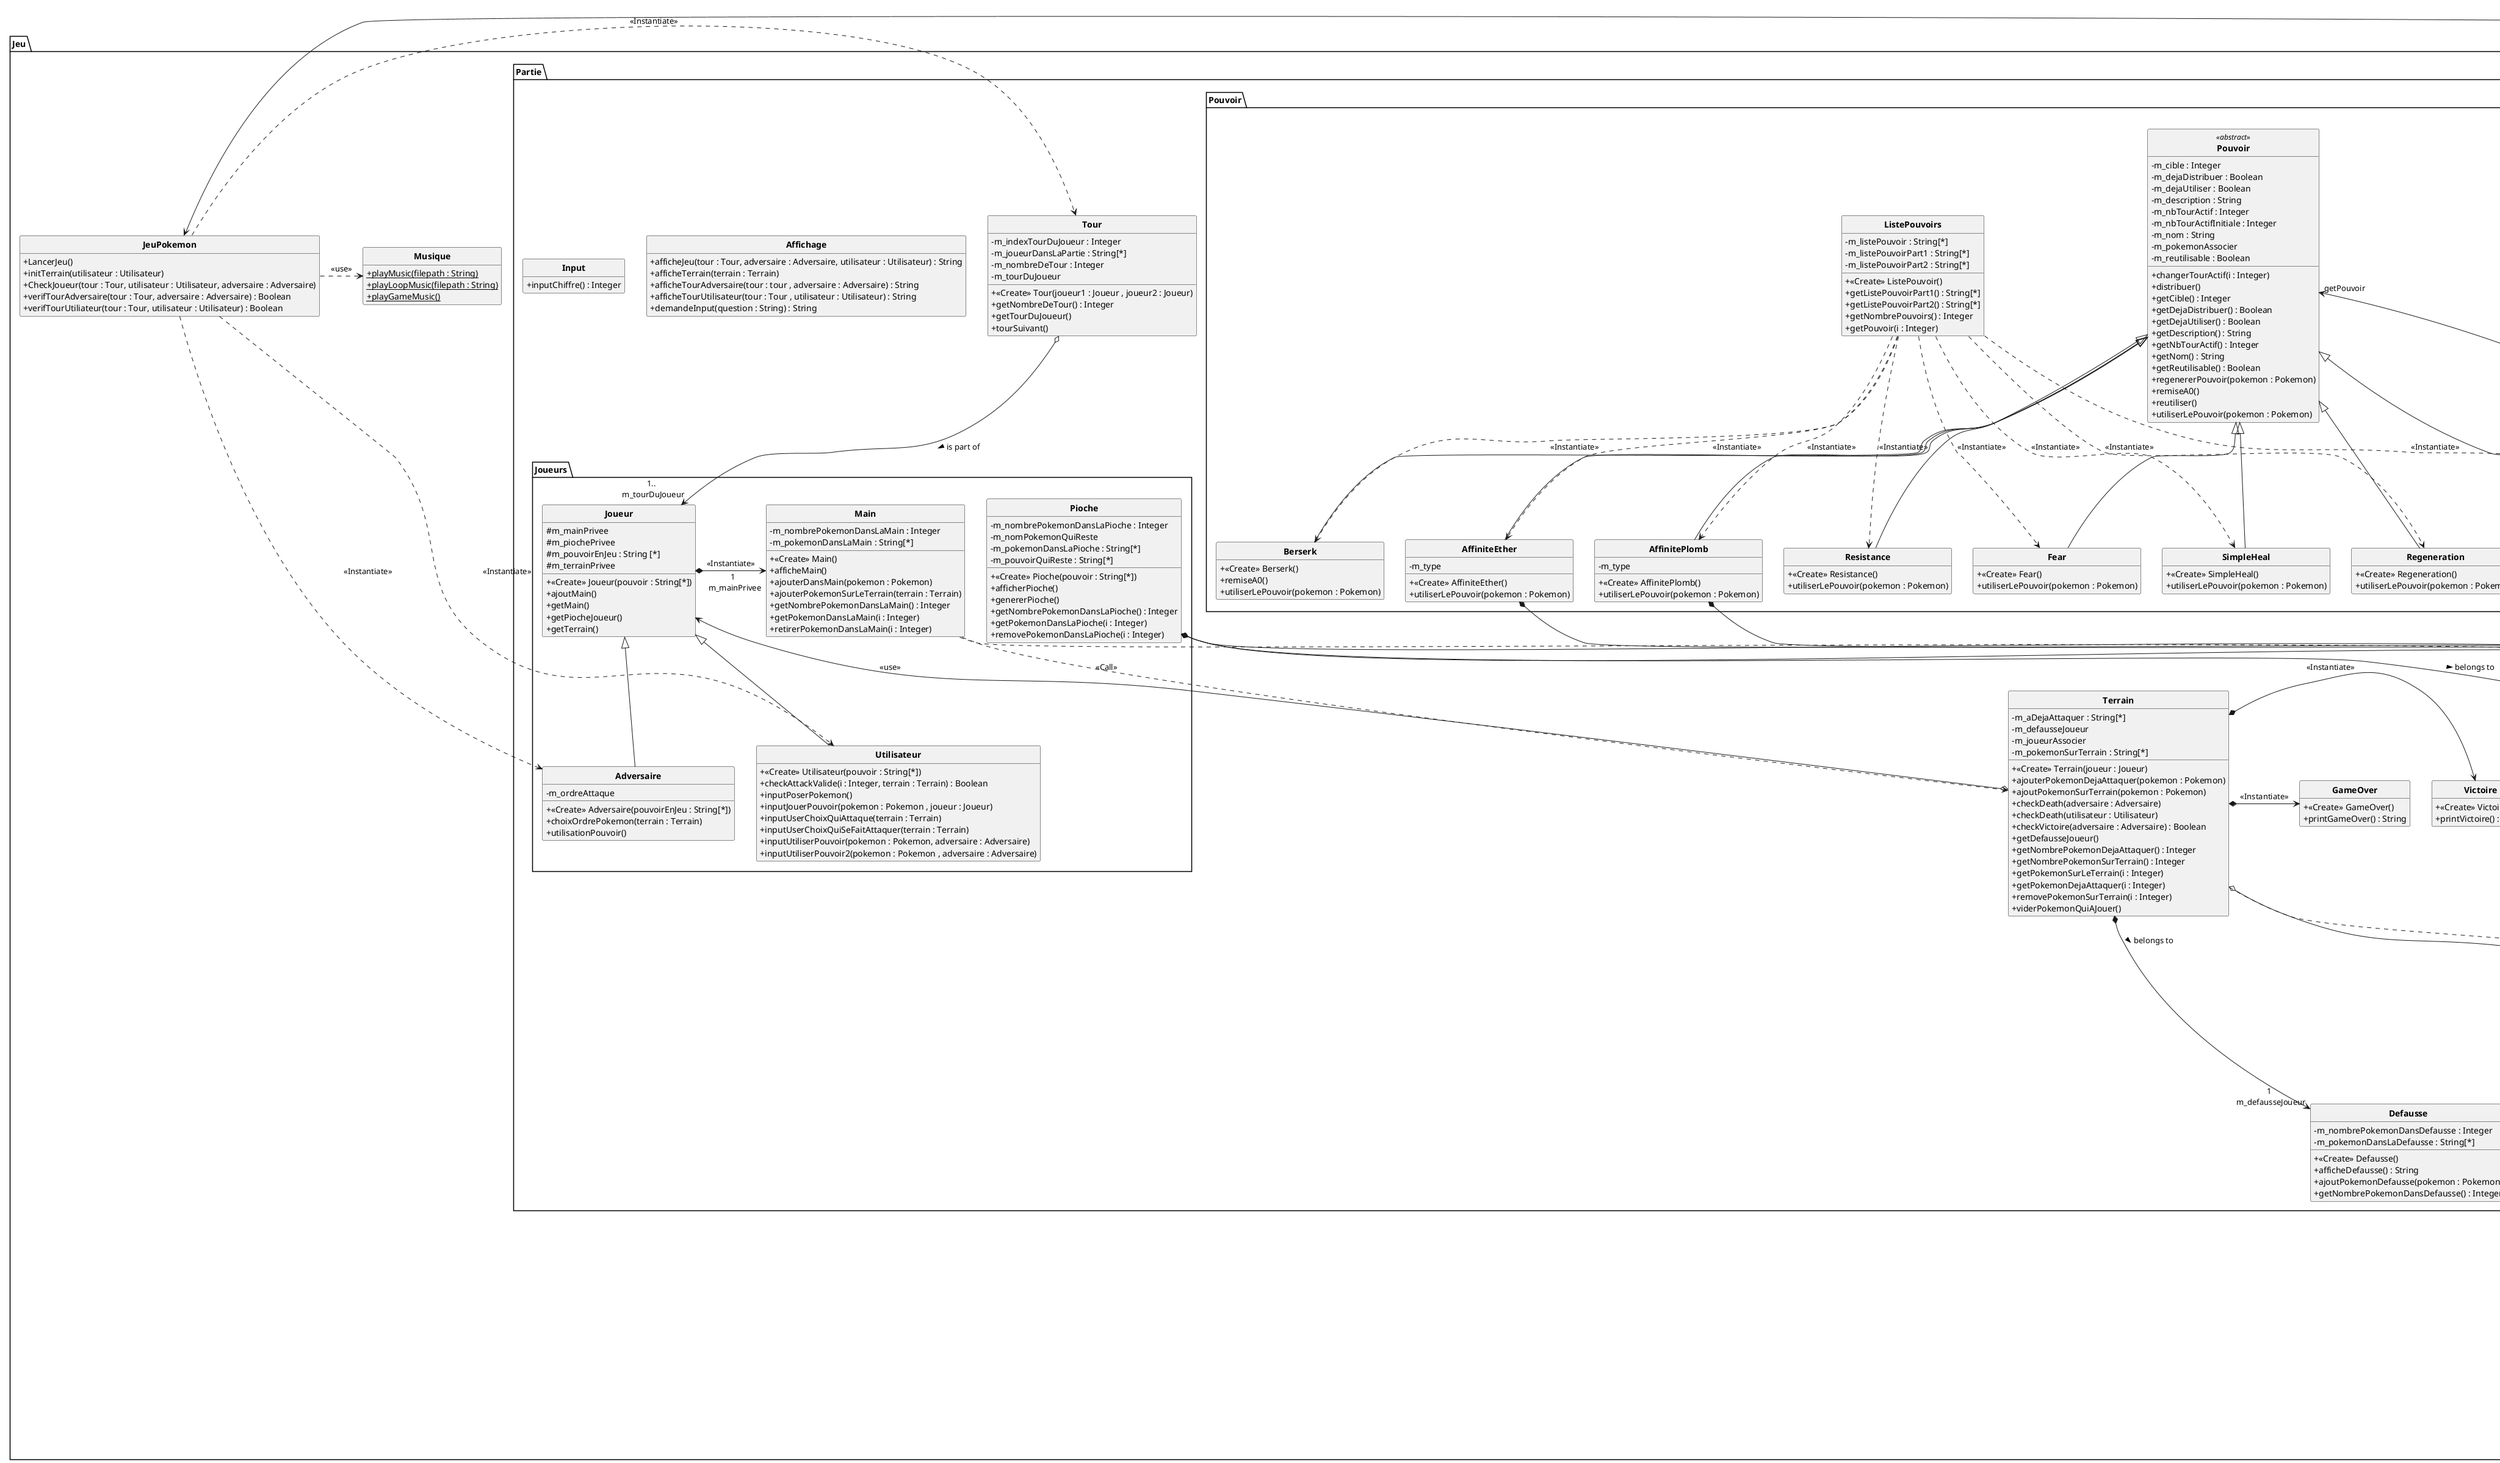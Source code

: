 @startuml
skinparam classAttributeIconSize 0
skinparam classFontStyle Bold
skinparam style strictuml
hide empty members

class JeuPP{
    + {static} main(args[] : String)
    }

package Jeu{

    class Musique{
        + {static} playMusic(filepath : String)
        + {static} playLoopMusic(filepath : String)
        + {static} playGameMusic()
    }

    class JeuPokemon{
        + LancerJeu()
        + initTerrain(utilisateur : Utilisateur)
        + CheckJoueur(tour : Tour, utilisateur : Utilisateur, adversaire : Adversaire)
        + verifTourAdversaire(tour : Tour, adversaire : Adversaire) : Boolean
        + verifTourUtiliateur(tour : Tour, utilisateur : Utilisateur) : Boolean
    }

    class Pokemon{
        - m_attaque : Integer
        - m_MaxVie : Integer
        - m_nom : String
        - m_nomQuiReste
        - m_peur : Integer
        - m_pointDeVie : Integer
        - m_pouvoir
        - m_resistance : Integer
        - m_type

        + <<Create>> Pokemon(nomPokemon : NomPokemon, pouvoir : String[*])
        + <<Create>> Pokemon(nom : String , pouvoir : Pouvoir, type : Affinite , attaque : Integer , vie : Integer)
        + attaque(pokemon : Pokemon)
        + changerAttaque(i : Integer)
        + changerPeur(i : Integer)
        + changerResistance(i : Integer)
        + changerType(type : Affinite)
        + changerVie(i : Integer)
        + choixNom(randomNumber : Integer)
        + choixPouvoir(pouvoir : String[*])
        + choixType(randomNumber : Integer)
        + getAttaque() : Integer
        + gerCartePoke() : String
        + getMaxVie() : Integer
        + getNom() : String
        + getPointDeVie() : Integer
        + getPouvoir()
        + getType()
        + toString() : String
        + tuer()
        + utiliserPouvoir(pokemon : Pokemon)
    }

    package Partie{

        class Affichage{
        + afficheJeu(tour : Tour, adversaire : Adversaire, utilisateur : Utilisateur) : String
        + afficheTerrain(terrain : Terrain)
        + afficheTourAdversaire(tour : tour , adversaire : Adversaire) : String
        + afficheTourUtilisateur(tour : Tour , utilisateur : Utilisateur) : String
        + demandeInput(question : String) : String
        }

        class Defausse{
            - m_nombrePokemonDansDefausse : Integer
            - m_pokemonDansLaDefausse : String[*]

            + <<Create>> Defausse()
            + afficheDefausse() : String
            + ajoutPokemonDefausse(pokemon : Pokemon)
            + getNombrePokemonDansDefausse() : Integer

        }

        class GameOver{
            + <<Create>> GameOver()
            + printGameOver() : String
        }

        class Input{
            + inputChiffre() : Integer
        }

        class NomPokemon{
            - m_listeNomPokemon : String[*]

            + choixNomPokemon(i : Integer) : String
            + getNombrePokemon() : Integer
        }

        class Terrain{
            - m_aDejaAttaquer : String[*]
            - m_defausseJoueur
            - m_joueurAssocier
            - m_pokemonSurTerrain : String[*]

            + <<Create>> Terrain(joueur : Joueur)
            + ajouterPokemonDejaAttaquer(pokemon : Pokemon)
            + ajoutPokemonSurTerrain(pokemon : Pokemon)
            + checkDeath(adversaire : Adversaire)
            + checkDeath(utilisateur : Utilisateur)
            + checkVictoire(adversaire : Adversaire) : Boolean
            + getDefausseJoueur()
            + getNombrePokemonDejaAttaquer() : Integer
            + getNombrePokemonSurTerrain() : Integer
            + getPokemonSurLeTerrain(i : Integer)
            + getPokemonDejaAttaquer(i : Integer)
            + removePokemonSurTerrain(i : Integer)
            + viderPokemonQuiAJouer()
        }

        Terrain o--> "1 \n getPokemonSurLeTerrain \n getPokemonDejaAttaquer"Pokemon

        class Tour{
            - m_indexTourDuJoueur : Integer
            - m_joueurDansLaPartie : String[*]
            - m_nombreDeTour : Integer
            - m_tourDuJoueur

            + <<Create>> Tour(joueur1 : Joueur , joueur2 : Joueur)
            + getNombreDeTour() : Integer
            + getTourDuJoueur()
            + tourSuivant()
        }

        class Victoire{
            + <<Create>> Victoire()
            + printVictoire() : String
        }

        package Joueurs{
            class Adversaire extends Joueur{
                - m_ordreAttaque

                + <<Create>> Adversaire(pouvoirEnJeu : String[*])
                + choixOrdrePokemon(terrain : Terrain)
                + utilisationPouvoir()
            }


            class Joueur{
                # m_mainPrivee
                # m_piochePrivee
                # m_pouvoirEnJeu : String [*]
                # m_terrainPrivee

                + <<Create>> Joueur(pouvoir : String[*])
                + ajoutMain()
                + getMain()
                + getPiocheJoueur()
                + getTerrain()
            }


            class Main{
                - m_nombrePokemonDansLaMain : Integer
                - m_pokemonDansLaMain : String[*]

                + <<Create>> Main()
                + afficheMain()
                + ajouterDansMain(pokemon : Pokemon)
                + ajouterPokemonSurLeTerrain(terrain : Terrain)
                + getNombrePokemonDansLaMain() : Integer
                + getPokemonDansLaMain(i : Integer)
                + retirerPokemonDansLaMain(i : Integer)
            }
            class Pioche{
                - m_nombrePokemonDansLaPioche : Integer
                - m_nomPokemonQuiReste
                - m_pokemonDansLaPioche : String[*]
                - m_pouvoirQuiReste : String[*]

                + <<Create>> Pioche(pouvoir : String[*])
                + afficherPioche()
                + genererPioche()
                + getNombrePokemonDansLaPioche() : Integer
                + getPokemonDansLaPioche(i : Integer)
                + removePokemonDansLaPioche(i : Integer)
            }
            Pioche o-> "1 getPokemonDansLaPioche" Pokemon : >

            class Utilisateur extends Joueur{
                + <<Create>> Utilisateur(pouvoir : String[*])
                + checkAttackValide(i : Integer, terrain : Terrain) : Boolean
                + inputPoserPokemon()
                + inputJouerPouvoir(pokemon : Pokemon , joueur : Joueur)
                + inputUserChoixQuiAttaque(terrain : Terrain)
                + inputUserChoixQuiSeFaitAttaquer(terrain : Terrain)
                + inputUtiliserPouvoir(pokemon : Pokemon, adversaire : Adversaire)
                + inputUtiliserPouvoir2(pokemon : Pokemon , adversaire : Adversaire)
            }

            Joueur *-> "1 \n m_mainPrivee" Main : <<Instantiate>>



        }
        package Pouvoir{
            class AffiniteEther extends Pouvoir{
                - m_type

                + <<Create>> AffiniteEther()
                + utiliserLePouvoir(pokemon : Pokemon)
            }
            class AffinitePlomb extends Pouvoir{
                - m_type

                + <<Create>> AffinitePlomb()
                + utiliserLePouvoir(pokemon : Pokemon)
            }
            class Berserk extends Pouvoir{
                + <<Create>> Berserk()
                + remiseA0()
                + utiliserLePouvoir(pokemon : Pokemon)
            }
            class Fear extends Pouvoir{
                + <<Create>> Fear()
                + utiliserLePouvoir(pokemon : Pokemon)
            }
            class ListePouvoirs{
                - m_listePouvoir : String[*]
                - m_listePouvoirPart1 : String[*]
                - m_listePouvoirPart2 : String[*]

                + <<Create>> ListePouvoir()
                + getListePouvoirPart1() : String[*]
                + getListePouvoirPart2() : String[*]
                + getNombrePouvoirs() : Integer
                + getPouvoir(i : Integer)
            }
            class Pouvoir <<abstract>>{
                - m_cible : Integer
                - m_dejaDistribuer : Boolean
                - m_dejaUtiliser : Boolean
                - m_description : String
                - m_nbTourActif : Integer
                - m_nbTourActifInitiale : Integer
                - m_nom : String
                -m_pokemonAssocier
                -m_reutilisable : Boolean

                + changerTourActif(i : Integer)
                + distribuer()
                + getCible() : Integer
                + getDejaDistribuer() : Boolean
                + getDejaUtiliser() : Boolean
                + getDescription() : String
                + getNbTourActif() : Integer
                + getNom() : String
                + getReutilisable() : Boolean
                + regenererPouvoir(pokemon : Pokemon)
                + remiseA0()
                + reutiliser()
                + utiliserLePouvoir(pokemon : Pokemon)
            }
            class Regeneration extends Pouvoir{
                + <<Create>> Regeneration()
                + utiliserLePouvoir(pokemon : Pokemon)
            }
            class Resistance extends Pouvoir{
                + <<Create>> Resistance()
                + utiliserLePouvoir(pokemon : Pokemon)
            }
            class SimpleHeal extends Pouvoir{
                + <<Create>> SimpleHeal()
                + utiliserLePouvoir(pokemon : Pokemon)
            }
            class TotalHeal extends Pouvoir{
                + <<Create>> TotalHeal()
                + utiliserLePouvoir(pokemon : Pokemon)
            }

                ListePouvoirs .-> AffinitePlomb : <<Instantiate>>
                ListePouvoirs .-> AffiniteEther : <<Instantiate>>
                ListePouvoirs .-> Berserk : <<Instantiate>>
                ListePouvoirs .-> Fear : <<Instantiate>>
                ListePouvoirs .-> Resistance : <<Instantiate>>
                ListePouvoirs .-> Regeneration : <<Instantiate>>
                ListePouvoirs .-> SimpleHeal : <<Instantiate>>
                ListePouvoirs .-> TotalHeal : <<Instantiate>>

                Pokemon o-> "getPouvoir" Pouvoir : >



        }



    Terrain *--> "1 \n m_defausseJoueur" Defausse : belongs to >
    Terrain o-up-> Joueur : <<use>>
    Terrain .-> Pokemon : <<use>>
    Terrain *-> GameOver : <<Instantiate>>
    Terrain *-> Victoire : <<Instantiate>>

    Tour o-down-> "1.. \n m_tourDuJoueur" Joueur : is part of >
    Defausse .-> Pokemon : <<use>>


    Pioche *-> "20/21 \n m_pokemonDansLaPioche"Pokemon : belongs to >
    Pioche *--> "1.. \n m_listeNomPokemon"NomPokemon : belongs to >

    Main .> Pokemon : <<use>>
    Main .> Terrain : <<Call>>




    }


    package Element{
        class Affinite <<abstract>>{
            # m_avantage : String
            # m_faiblesse : String
            # m_nom : String
            + <<Create>> Affinite(nom : String)
            + getAvantage() : String
            + getFaiblesse() : String
            + getNom() : String
        }
        class Air extends Affinite{
            + <<Create>> Air()
        }
        class Eau extends Affinite{
            + <<Create>> Eau()
        }
        class Ether extends Affinite{
            + <<Create>> Ether()
            + getAvantage() : String
            + getFaiblesse() : String
        }
        class Feu extends Affinite{
            + <<Create>> Feu()
        }
        class Plomb extends Affinite{
            + <<Create>> Plomb()
            + getAvantage() : String
            + getFaiblesse() : String
        }
        class Terre extends Affinite{
            + <<Create>> Terre()
        }
        AffiniteEther *-> "1 \ m_type" Ether : <<Instantiate>>
        AffinitePlomb *-> "1 \ m_type" Plomb : <<Instantiate>>
        Pokemon o-> "getAffinite" Affinite : >
    }
    JeuPP -> JeuPokemon

    JeuPokemon .-down-> Adversaire : <<Instantiate>>
    JeuPokemon .-down-> Utilisateur : <<Instantiate>>
    JeuPokemon .> Tour : <<Instantiate>>
    JeuPokemon .> Musique : <<use>>

    Pokemon *--> "1 \n m_type" Affinite
    Pokemon o-> "1 attaque" Pokemon
    Pokemon o-> "* \n m_nomPokeQuiReste"NomPokemon :  is part of >

}
@enduml